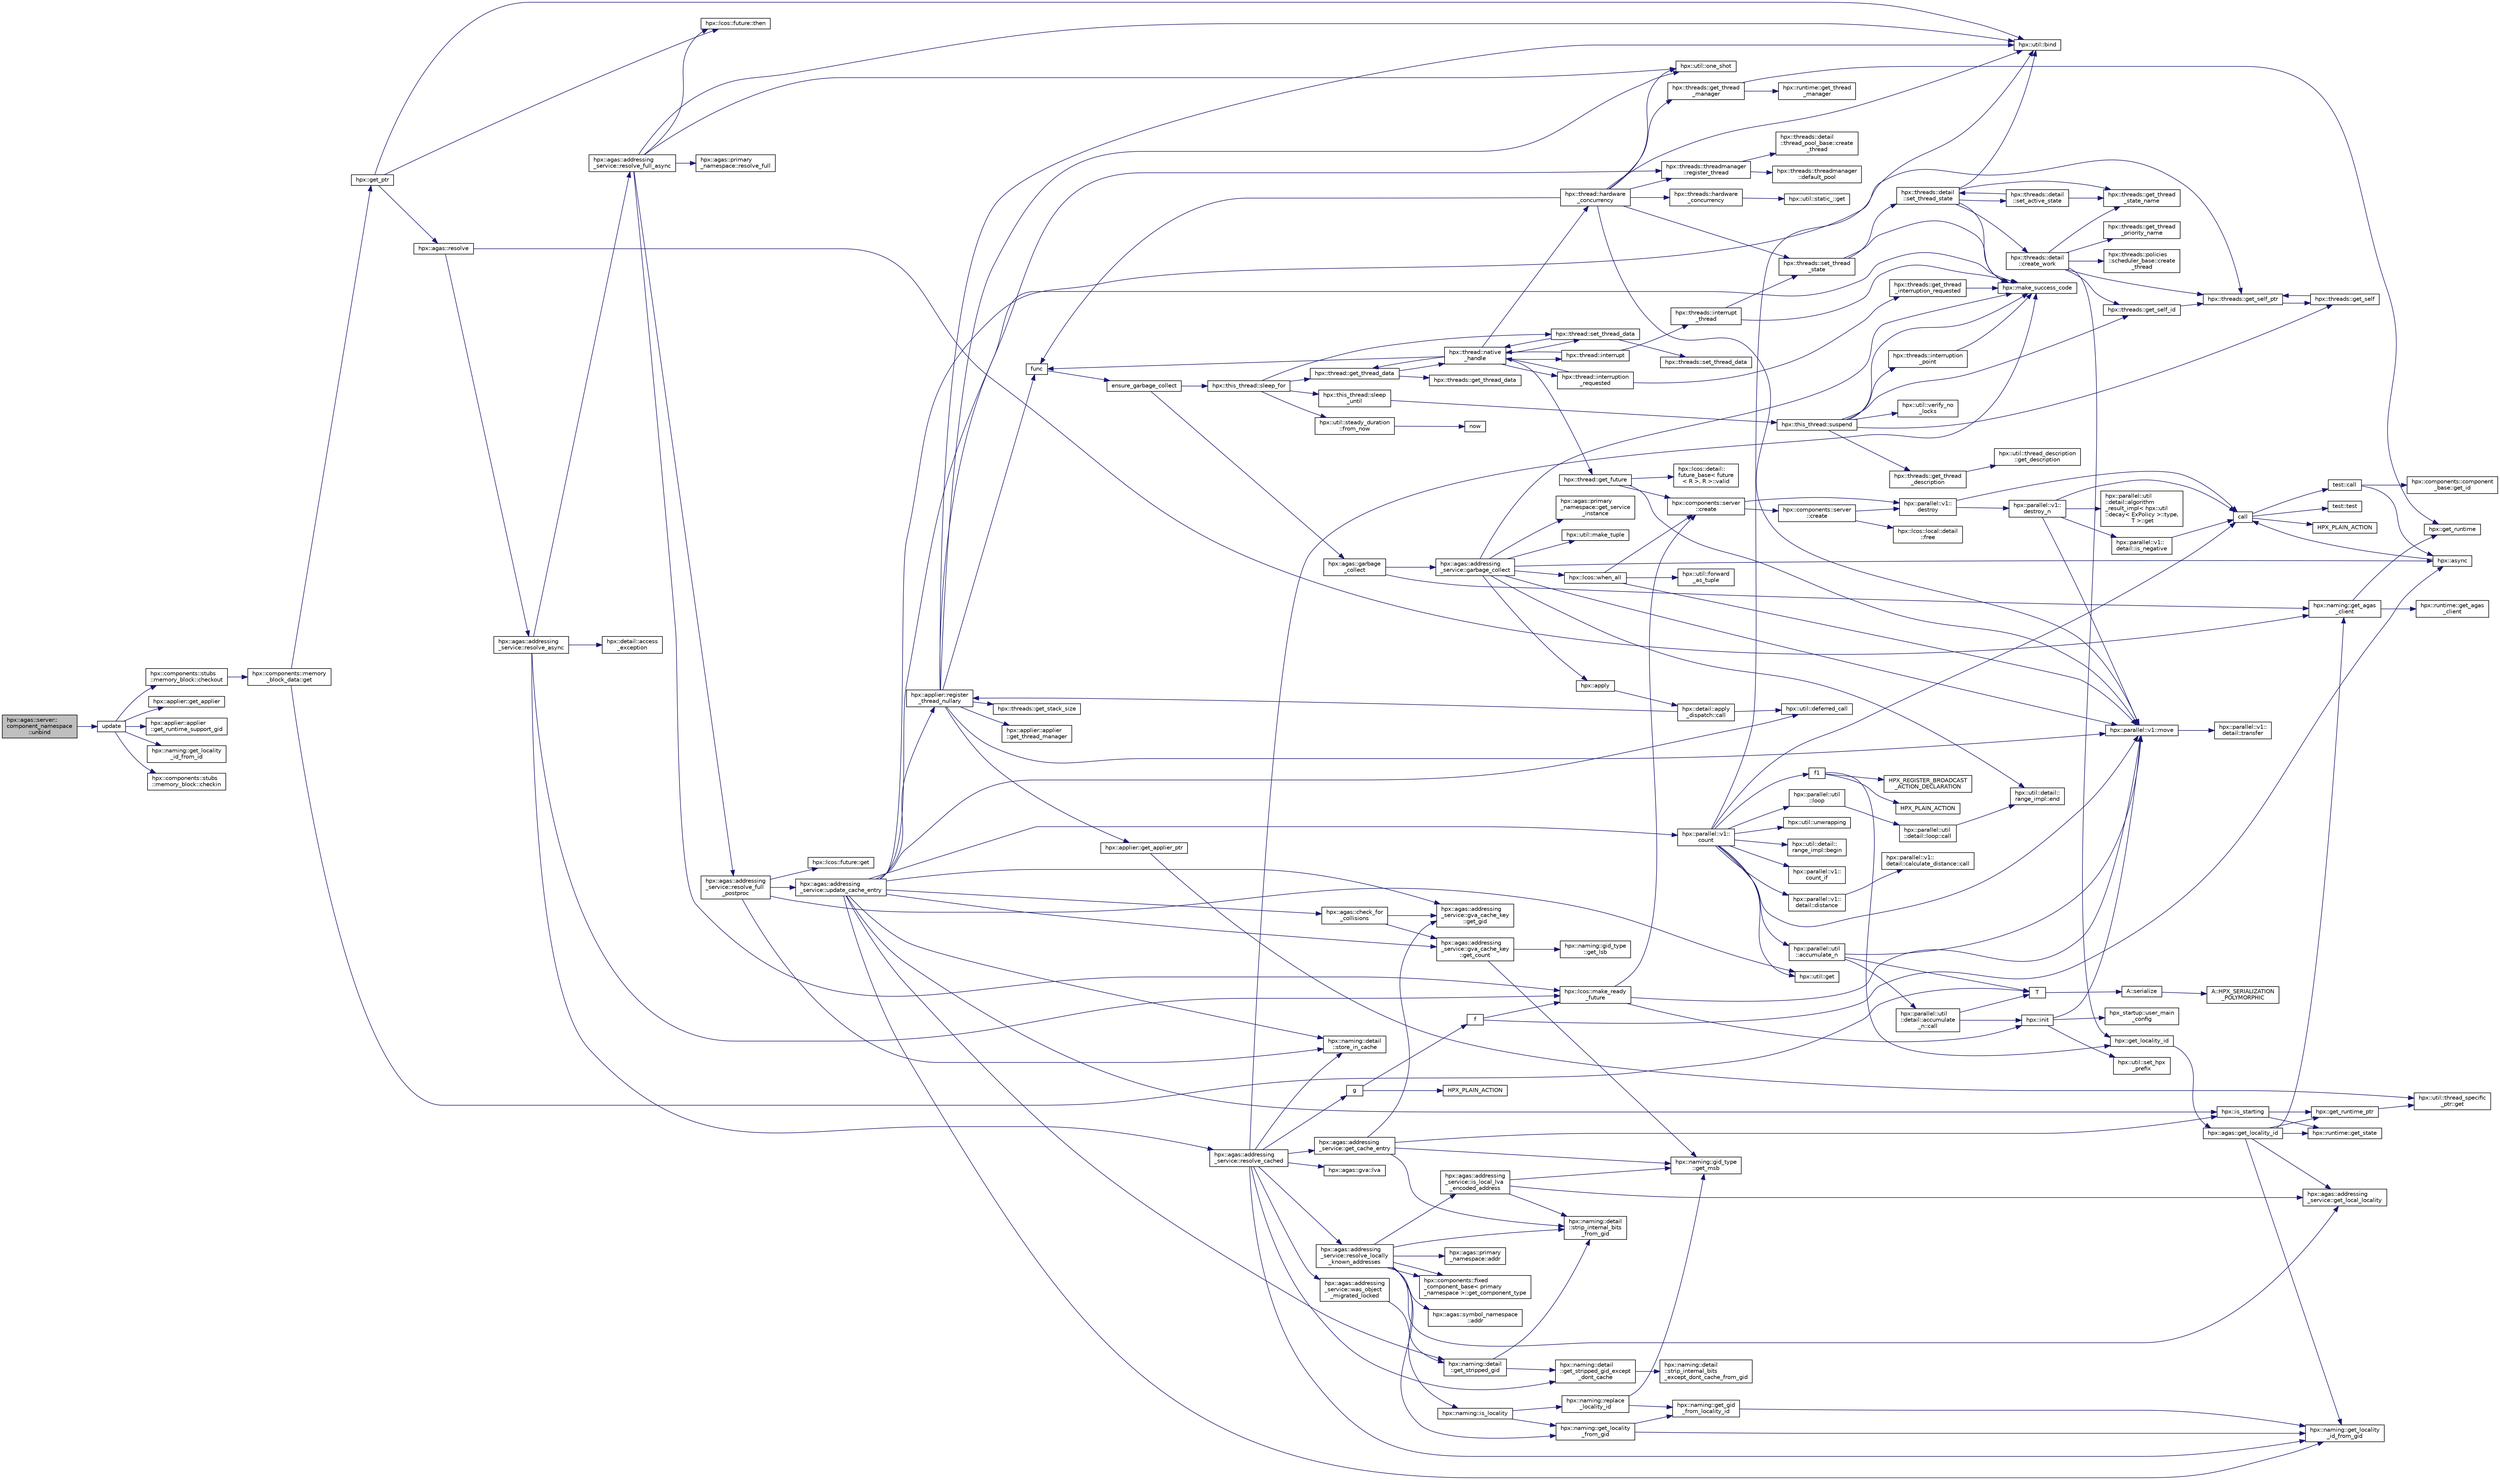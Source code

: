 digraph "hpx::agas::server::component_namespace::unbind"
{
  edge [fontname="Helvetica",fontsize="10",labelfontname="Helvetica",labelfontsize="10"];
  node [fontname="Helvetica",fontsize="10",shape=record];
  rankdir="LR";
  Node1029 [label="hpx::agas::server::\lcomponent_namespace\l::unbind",height=0.2,width=0.4,color="black", fillcolor="grey75", style="filled", fontcolor="black"];
  Node1029 -> Node1030 [color="midnightblue",fontsize="10",style="solid",fontname="Helvetica"];
  Node1030 [label="update",height=0.2,width=0.4,color="black", fillcolor="white", style="filled",URL="$d7/d8b/non__atomic__rma_8cpp.html#a1f6c9aa3449cfad360e892c9c0bb7773"];
  Node1030 -> Node1031 [color="midnightblue",fontsize="10",style="solid",fontname="Helvetica"];
  Node1031 [label="hpx::components::stubs\l::memory_block::checkout",height=0.2,width=0.4,color="black", fillcolor="white", style="filled",URL="$d2/d46/structhpx_1_1components_1_1stubs_1_1memory__block.html#a37128bbb38e0ee31010f3d06d6de4e66"];
  Node1031 -> Node1032 [color="midnightblue",fontsize="10",style="solid",fontname="Helvetica"];
  Node1032 [label="hpx::components::memory\l_block_data::get",height=0.2,width=0.4,color="black", fillcolor="white", style="filled",URL="$d5/d76/classhpx_1_1components_1_1memory__block__data.html#a97ce2f01b730d8d90d329c1642fc0b28"];
  Node1032 -> Node1033 [color="midnightblue",fontsize="10",style="solid",fontname="Helvetica"];
  Node1033 [label="T",height=0.2,width=0.4,color="black", fillcolor="white", style="filled",URL="$db/d33/polymorphic__semiintrusive__template_8cpp.html#ad187658f9cb91c1312b39ae7e896f1ea"];
  Node1033 -> Node1034 [color="midnightblue",fontsize="10",style="solid",fontname="Helvetica"];
  Node1034 [label="A::serialize",height=0.2,width=0.4,color="black", fillcolor="white", style="filled",URL="$d7/da0/struct_a.html#a5f5c287cf471e274ed9dda0da1592212"];
  Node1034 -> Node1035 [color="midnightblue",fontsize="10",style="solid",fontname="Helvetica"];
  Node1035 [label="A::HPX_SERIALIZATION\l_POLYMORPHIC",height=0.2,width=0.4,color="black", fillcolor="white", style="filled",URL="$d7/da0/struct_a.html#ada978cc156cebbafddb1f3aa4c01918c"];
  Node1032 -> Node1036 [color="midnightblue",fontsize="10",style="solid",fontname="Helvetica"];
  Node1036 [label="hpx::get_ptr",height=0.2,width=0.4,color="black", fillcolor="white", style="filled",URL="$d8/d83/namespacehpx.html#aeb814737de830a2e8e340ca052d5ebfa",tooltip="Returns a future referring to the pointer to the underlying memory of a component. "];
  Node1036 -> Node1037 [color="midnightblue",fontsize="10",style="solid",fontname="Helvetica"];
  Node1037 [label="hpx::agas::resolve",height=0.2,width=0.4,color="black", fillcolor="white", style="filled",URL="$dc/d54/namespacehpx_1_1agas.html#aa3252ce39fbc229439bb0d85875b01fb"];
  Node1037 -> Node1038 [color="midnightblue",fontsize="10",style="solid",fontname="Helvetica"];
  Node1038 [label="hpx::naming::get_agas\l_client",height=0.2,width=0.4,color="black", fillcolor="white", style="filled",URL="$d4/dc9/namespacehpx_1_1naming.html#a0408fffd5d34b620712a801b0ae3b032"];
  Node1038 -> Node1039 [color="midnightblue",fontsize="10",style="solid",fontname="Helvetica"];
  Node1039 [label="hpx::get_runtime",height=0.2,width=0.4,color="black", fillcolor="white", style="filled",URL="$d8/d83/namespacehpx.html#aef902cc6c7dd3b9fbadf34d1e850a070"];
  Node1038 -> Node1040 [color="midnightblue",fontsize="10",style="solid",fontname="Helvetica"];
  Node1040 [label="hpx::runtime::get_agas\l_client",height=0.2,width=0.4,color="black", fillcolor="white", style="filled",URL="$d0/d7b/classhpx_1_1runtime.html#aeb5dddd30d6b9861669af8ad44d1a96a"];
  Node1037 -> Node1041 [color="midnightblue",fontsize="10",style="solid",fontname="Helvetica"];
  Node1041 [label="hpx::agas::addressing\l_service::resolve_async",height=0.2,width=0.4,color="black", fillcolor="white", style="filled",URL="$db/d58/structhpx_1_1agas_1_1addressing__service.html#a3344990e7d5c255f51bf89a8fb2828eb"];
  Node1041 -> Node1042 [color="midnightblue",fontsize="10",style="solid",fontname="Helvetica"];
  Node1042 [label="hpx::lcos::make_ready\l_future",height=0.2,width=0.4,color="black", fillcolor="white", style="filled",URL="$d2/dc9/namespacehpx_1_1lcos.html#a42997564ddfde91d475b8a2cea8f53e4"];
  Node1042 -> Node1043 [color="midnightblue",fontsize="10",style="solid",fontname="Helvetica"];
  Node1043 [label="hpx::init",height=0.2,width=0.4,color="black", fillcolor="white", style="filled",URL="$d8/d83/namespacehpx.html#a3c694ea960b47c56b33351ba16e3d76b",tooltip="Main entry point for launching the HPX runtime system. "];
  Node1043 -> Node1044 [color="midnightblue",fontsize="10",style="solid",fontname="Helvetica"];
  Node1044 [label="hpx::util::set_hpx\l_prefix",height=0.2,width=0.4,color="black", fillcolor="white", style="filled",URL="$df/dad/namespacehpx_1_1util.html#ae40a23c1ba0a48d9304dcf717a95793e"];
  Node1043 -> Node1045 [color="midnightblue",fontsize="10",style="solid",fontname="Helvetica"];
  Node1045 [label="hpx_startup::user_main\l_config",height=0.2,width=0.4,color="black", fillcolor="white", style="filled",URL="$d3/dd2/namespacehpx__startup.html#aaac571d88bd3912a4225a23eb3261637"];
  Node1043 -> Node1046 [color="midnightblue",fontsize="10",style="solid",fontname="Helvetica"];
  Node1046 [label="hpx::parallel::v1::move",height=0.2,width=0.4,color="black", fillcolor="white", style="filled",URL="$db/db9/namespacehpx_1_1parallel_1_1v1.html#aa7c4ede081ce786c9d1eb1adff495cfc"];
  Node1046 -> Node1047 [color="midnightblue",fontsize="10",style="solid",fontname="Helvetica"];
  Node1047 [label="hpx::parallel::v1::\ldetail::transfer",height=0.2,width=0.4,color="black", fillcolor="white", style="filled",URL="$d2/ddd/namespacehpx_1_1parallel_1_1v1_1_1detail.html#ab1b56a05e1885ca7cc7ffa1804dd2f3c"];
  Node1042 -> Node1048 [color="midnightblue",fontsize="10",style="solid",fontname="Helvetica"];
  Node1048 [label="hpx::components::server\l::create",height=0.2,width=0.4,color="black", fillcolor="white", style="filled",URL="$d2/da2/namespacehpx_1_1components_1_1server.html#ac776c89f3d68ceb910e8cee9fa937ab4",tooltip="Create arrays of components using their default constructor. "];
  Node1048 -> Node1049 [color="midnightblue",fontsize="10",style="solid",fontname="Helvetica"];
  Node1049 [label="hpx::components::server\l::create",height=0.2,width=0.4,color="black", fillcolor="white", style="filled",URL="$d2/da2/namespacehpx_1_1components_1_1server.html#a77d26de181c97b444565e230577981bd"];
  Node1049 -> Node1050 [color="midnightblue",fontsize="10",style="solid",fontname="Helvetica"];
  Node1050 [label="hpx::lcos::local::detail\l::free",height=0.2,width=0.4,color="black", fillcolor="white", style="filled",URL="$d4/dcb/namespacehpx_1_1lcos_1_1local_1_1detail.html#a55a940f019734e9bb045dc123cd80e48"];
  Node1049 -> Node1051 [color="midnightblue",fontsize="10",style="solid",fontname="Helvetica"];
  Node1051 [label="hpx::parallel::v1::\ldestroy",height=0.2,width=0.4,color="black", fillcolor="white", style="filled",URL="$db/db9/namespacehpx_1_1parallel_1_1v1.html#acf303558375048e8a7cc9a2c2e09477f"];
  Node1051 -> Node1052 [color="midnightblue",fontsize="10",style="solid",fontname="Helvetica"];
  Node1052 [label="call",height=0.2,width=0.4,color="black", fillcolor="white", style="filled",URL="$d2/d67/promise__1620_8cpp.html#a58357f0b82bc761e1d0b9091ed563a70"];
  Node1052 -> Node1053 [color="midnightblue",fontsize="10",style="solid",fontname="Helvetica"];
  Node1053 [label="test::test",height=0.2,width=0.4,color="black", fillcolor="white", style="filled",URL="$d8/d89/structtest.html#ab42d5ece712d716b04cb3f686f297a26"];
  Node1052 -> Node1054 [color="midnightblue",fontsize="10",style="solid",fontname="Helvetica"];
  Node1054 [label="HPX_PLAIN_ACTION",height=0.2,width=0.4,color="black", fillcolor="white", style="filled",URL="$d2/d67/promise__1620_8cpp.html#ab96aab827a4b1fcaf66cfe0ba83fef23"];
  Node1052 -> Node1055 [color="midnightblue",fontsize="10",style="solid",fontname="Helvetica"];
  Node1055 [label="test::call",height=0.2,width=0.4,color="black", fillcolor="white", style="filled",URL="$d8/d89/structtest.html#aeb29e7ed6518b9426ccf1344c52620ae"];
  Node1055 -> Node1056 [color="midnightblue",fontsize="10",style="solid",fontname="Helvetica"];
  Node1056 [label="hpx::async",height=0.2,width=0.4,color="black", fillcolor="white", style="filled",URL="$d8/d83/namespacehpx.html#acb7d8e37b73b823956ce144f9a57eaa4"];
  Node1056 -> Node1052 [color="midnightblue",fontsize="10",style="solid",fontname="Helvetica"];
  Node1055 -> Node1057 [color="midnightblue",fontsize="10",style="solid",fontname="Helvetica"];
  Node1057 [label="hpx::components::component\l_base::get_id",height=0.2,width=0.4,color="black", fillcolor="white", style="filled",URL="$d2/de6/classhpx_1_1components_1_1component__base.html#a4c8fd93514039bdf01c48d66d82b19cd"];
  Node1051 -> Node1058 [color="midnightblue",fontsize="10",style="solid",fontname="Helvetica"];
  Node1058 [label="hpx::parallel::v1::\ldestroy_n",height=0.2,width=0.4,color="black", fillcolor="white", style="filled",URL="$db/db9/namespacehpx_1_1parallel_1_1v1.html#a71d0691132a300690163f5636bcd5bd3"];
  Node1058 -> Node1059 [color="midnightblue",fontsize="10",style="solid",fontname="Helvetica"];
  Node1059 [label="hpx::parallel::v1::\ldetail::is_negative",height=0.2,width=0.4,color="black", fillcolor="white", style="filled",URL="$d2/ddd/namespacehpx_1_1parallel_1_1v1_1_1detail.html#adf2e40fc4b20ad0fd442ee3118a4d527"];
  Node1059 -> Node1052 [color="midnightblue",fontsize="10",style="solid",fontname="Helvetica"];
  Node1058 -> Node1060 [color="midnightblue",fontsize="10",style="solid",fontname="Helvetica"];
  Node1060 [label="hpx::parallel::util\l::detail::algorithm\l_result_impl\< hpx::util\l::decay\< ExPolicy \>::type,\l T \>::get",height=0.2,width=0.4,color="black", fillcolor="white", style="filled",URL="$d2/d42/structhpx_1_1parallel_1_1util_1_1detail_1_1algorithm__result__impl.html#ab5b051e8ec74eff5e0e62fd63f5d377e"];
  Node1058 -> Node1046 [color="midnightblue",fontsize="10",style="solid",fontname="Helvetica"];
  Node1058 -> Node1052 [color="midnightblue",fontsize="10",style="solid",fontname="Helvetica"];
  Node1048 -> Node1051 [color="midnightblue",fontsize="10",style="solid",fontname="Helvetica"];
  Node1042 -> Node1046 [color="midnightblue",fontsize="10",style="solid",fontname="Helvetica"];
  Node1041 -> Node1061 [color="midnightblue",fontsize="10",style="solid",fontname="Helvetica"];
  Node1061 [label="hpx::agas::addressing\l_service::resolve_cached",height=0.2,width=0.4,color="black", fillcolor="white", style="filled",URL="$db/d58/structhpx_1_1agas_1_1addressing__service.html#a187ac62b4a4b7c1b98b75979357f07a9"];
  Node1061 -> Node1062 [color="midnightblue",fontsize="10",style="solid",fontname="Helvetica"];
  Node1062 [label="hpx::naming::detail\l::get_stripped_gid_except\l_dont_cache",height=0.2,width=0.4,color="black", fillcolor="white", style="filled",URL="$d5/d18/namespacehpx_1_1naming_1_1detail.html#a1ab848588112d0f7fac377a15692c9cc"];
  Node1062 -> Node1063 [color="midnightblue",fontsize="10",style="solid",fontname="Helvetica"];
  Node1063 [label="hpx::naming::detail\l::strip_internal_bits\l_except_dont_cache_from_gid",height=0.2,width=0.4,color="black", fillcolor="white", style="filled",URL="$d5/d18/namespacehpx_1_1naming_1_1detail.html#aabeb51a92376c6bfb9cf31bf9ff0c4cc"];
  Node1061 -> Node1064 [color="midnightblue",fontsize="10",style="solid",fontname="Helvetica"];
  Node1064 [label="hpx::agas::addressing\l_service::resolve_locally\l_known_addresses",height=0.2,width=0.4,color="black", fillcolor="white", style="filled",URL="$db/d58/structhpx_1_1agas_1_1addressing__service.html#afb44b2c86524b47d1431d9d66524075c"];
  Node1064 -> Node1065 [color="midnightblue",fontsize="10",style="solid",fontname="Helvetica"];
  Node1065 [label="hpx::naming::detail\l::strip_internal_bits\l_from_gid",height=0.2,width=0.4,color="black", fillcolor="white", style="filled",URL="$d5/d18/namespacehpx_1_1naming_1_1detail.html#a95cca4d4bc82a9da3e804b225b03dfaf"];
  Node1064 -> Node1066 [color="midnightblue",fontsize="10",style="solid",fontname="Helvetica"];
  Node1066 [label="hpx::agas::addressing\l_service::is_local_lva\l_encoded_address",height=0.2,width=0.4,color="black", fillcolor="white", style="filled",URL="$db/d58/structhpx_1_1agas_1_1addressing__service.html#af9469c8740aeb898ce6937e2d0e57095"];
  Node1066 -> Node1065 [color="midnightblue",fontsize="10",style="solid",fontname="Helvetica"];
  Node1066 -> Node1067 [color="midnightblue",fontsize="10",style="solid",fontname="Helvetica"];
  Node1067 [label="hpx::agas::addressing\l_service::get_local_locality",height=0.2,width=0.4,color="black", fillcolor="white", style="filled",URL="$db/d58/structhpx_1_1agas_1_1addressing__service.html#ab52c19a37c2a7a006c6c15f90ad0539c"];
  Node1066 -> Node1068 [color="midnightblue",fontsize="10",style="solid",fontname="Helvetica"];
  Node1068 [label="hpx::naming::gid_type\l::get_msb",height=0.2,width=0.4,color="black", fillcolor="white", style="filled",URL="$d3/d67/structhpx_1_1naming_1_1gid__type.html#a31d0fb49a563fb184fecaabdced4dcd9"];
  Node1064 -> Node1067 [color="midnightblue",fontsize="10",style="solid",fontname="Helvetica"];
  Node1064 -> Node1069 [color="midnightblue",fontsize="10",style="solid",fontname="Helvetica"];
  Node1069 [label="hpx::naming::is_locality",height=0.2,width=0.4,color="black", fillcolor="white", style="filled",URL="$d4/dc9/namespacehpx_1_1naming.html#a960045d29982b0fda774809643cf2be8"];
  Node1069 -> Node1070 [color="midnightblue",fontsize="10",style="solid",fontname="Helvetica"];
  Node1070 [label="hpx::naming::get_locality\l_from_gid",height=0.2,width=0.4,color="black", fillcolor="white", style="filled",URL="$d4/dc9/namespacehpx_1_1naming.html#a0b1c0ab6510a7a869fa4e3c7717748e5"];
  Node1070 -> Node1071 [color="midnightblue",fontsize="10",style="solid",fontname="Helvetica"];
  Node1071 [label="hpx::naming::get_gid\l_from_locality_id",height=0.2,width=0.4,color="black", fillcolor="white", style="filled",URL="$d4/dc9/namespacehpx_1_1naming.html#ae50a3ecdb5854b6a25a556ebc9830541"];
  Node1071 -> Node1072 [color="midnightblue",fontsize="10",style="solid",fontname="Helvetica"];
  Node1072 [label="hpx::naming::get_locality\l_id_from_gid",height=0.2,width=0.4,color="black", fillcolor="white", style="filled",URL="$d4/dc9/namespacehpx_1_1naming.html#a7fd43037784560bd04fda9b49e33529f"];
  Node1070 -> Node1072 [color="midnightblue",fontsize="10",style="solid",fontname="Helvetica"];
  Node1069 -> Node1073 [color="midnightblue",fontsize="10",style="solid",fontname="Helvetica"];
  Node1073 [label="hpx::naming::replace\l_locality_id",height=0.2,width=0.4,color="black", fillcolor="white", style="filled",URL="$d4/dc9/namespacehpx_1_1naming.html#a27ed9275dccbd5fb677b350f040c21b4"];
  Node1073 -> Node1071 [color="midnightblue",fontsize="10",style="solid",fontname="Helvetica"];
  Node1073 -> Node1068 [color="midnightblue",fontsize="10",style="solid",fontname="Helvetica"];
  Node1064 -> Node1070 [color="midnightblue",fontsize="10",style="solid",fontname="Helvetica"];
  Node1064 -> Node1074 [color="midnightblue",fontsize="10",style="solid",fontname="Helvetica"];
  Node1074 [label="hpx::agas::primary\l_namespace::addr",height=0.2,width=0.4,color="black", fillcolor="white", style="filled",URL="$d1/d43/structhpx_1_1agas_1_1primary__namespace.html#ab71d11675989acee54e82f6d1956a77c"];
  Node1064 -> Node1075 [color="midnightblue",fontsize="10",style="solid",fontname="Helvetica"];
  Node1075 [label="hpx::components::fixed\l_component_base\< primary\l_namespace \>::get_component_type",height=0.2,width=0.4,color="black", fillcolor="white", style="filled",URL="$df/dfd/classhpx_1_1components_1_1fixed__component__base.html#aa87dbc5aad4f2ee3f9b8f62c6981a8c2"];
  Node1064 -> Node1076 [color="midnightblue",fontsize="10",style="solid",fontname="Helvetica"];
  Node1076 [label="hpx::agas::symbol_namespace\l::addr",height=0.2,width=0.4,color="black", fillcolor="white", style="filled",URL="$dd/d5e/structhpx_1_1agas_1_1symbol__namespace.html#a2527957c5b5ce9c4842294c8a95d00b4"];
  Node1064 -> Node1075 [color="midnightblue",fontsize="10",style="solid",fontname="Helvetica"];
  Node1061 -> Node1077 [color="midnightblue",fontsize="10",style="solid",fontname="Helvetica"];
  Node1077 [label="hpx::make_success_code",height=0.2,width=0.4,color="black", fillcolor="white", style="filled",URL="$d8/d83/namespacehpx.html#a0e8512a8f49e2a6c8185061181419d8f",tooltip="Returns error_code(hpx::success, \"success\", mode). "];
  Node1061 -> Node1078 [color="midnightblue",fontsize="10",style="solid",fontname="Helvetica"];
  Node1078 [label="hpx::naming::detail\l::store_in_cache",height=0.2,width=0.4,color="black", fillcolor="white", style="filled",URL="$d5/d18/namespacehpx_1_1naming_1_1detail.html#a58e1ddcbd72ed4042377e11f32abf3fa"];
  Node1061 -> Node1072 [color="midnightblue",fontsize="10",style="solid",fontname="Helvetica"];
  Node1061 -> Node1079 [color="midnightblue",fontsize="10",style="solid",fontname="Helvetica"];
  Node1079 [label="hpx::agas::addressing\l_service::was_object\l_migrated_locked",height=0.2,width=0.4,color="black", fillcolor="white", style="filled",URL="$db/d58/structhpx_1_1agas_1_1addressing__service.html#aade8c179c3866b1212fe6439b586ace1",tooltip="Maintain list of migrated objects. "];
  Node1079 -> Node1080 [color="midnightblue",fontsize="10",style="solid",fontname="Helvetica"];
  Node1080 [label="hpx::naming::detail\l::get_stripped_gid",height=0.2,width=0.4,color="black", fillcolor="white", style="filled",URL="$d5/d18/namespacehpx_1_1naming_1_1detail.html#ad3a849cb7ebd5dccf9aefadccc21dd89"];
  Node1080 -> Node1065 [color="midnightblue",fontsize="10",style="solid",fontname="Helvetica"];
  Node1080 -> Node1062 [color="midnightblue",fontsize="10",style="solid",fontname="Helvetica"];
  Node1061 -> Node1081 [color="midnightblue",fontsize="10",style="solid",fontname="Helvetica"];
  Node1081 [label="g",height=0.2,width=0.4,color="black", fillcolor="white", style="filled",URL="$da/d17/cxx11__noexcept_8cpp.html#a96f5ebe659f57f5faa7343c54f8ea39a"];
  Node1081 -> Node1082 [color="midnightblue",fontsize="10",style="solid",fontname="Helvetica"];
  Node1082 [label="f",height=0.2,width=0.4,color="black", fillcolor="white", style="filled",URL="$d4/d13/async__unwrap__1037_8cpp.html#a02a6b0b4f77af9f69a841dc8262b0cd0"];
  Node1082 -> Node1056 [color="midnightblue",fontsize="10",style="solid",fontname="Helvetica"];
  Node1082 -> Node1042 [color="midnightblue",fontsize="10",style="solid",fontname="Helvetica"];
  Node1081 -> Node1083 [color="midnightblue",fontsize="10",style="solid",fontname="Helvetica"];
  Node1083 [label="HPX_PLAIN_ACTION",height=0.2,width=0.4,color="black", fillcolor="white", style="filled",URL="$d4/d13/async__unwrap__1037_8cpp.html#ab5991a65409f0229f564e4935bd7b979"];
  Node1061 -> Node1084 [color="midnightblue",fontsize="10",style="solid",fontname="Helvetica"];
  Node1084 [label="hpx::agas::addressing\l_service::get_cache_entry",height=0.2,width=0.4,color="black", fillcolor="white", style="filled",URL="$db/d58/structhpx_1_1agas_1_1addressing__service.html#aa49e358ece0734e36829a90603b51c63"];
  Node1084 -> Node1085 [color="midnightblue",fontsize="10",style="solid",fontname="Helvetica"];
  Node1085 [label="hpx::is_starting",height=0.2,width=0.4,color="black", fillcolor="white", style="filled",URL="$d8/d83/namespacehpx.html#ab3ff61647293cfe9b7c3060fee8445a5",tooltip="Test whether the runtime system is currently being started. "];
  Node1085 -> Node1086 [color="midnightblue",fontsize="10",style="solid",fontname="Helvetica"];
  Node1086 [label="hpx::get_runtime_ptr",height=0.2,width=0.4,color="black", fillcolor="white", style="filled",URL="$d8/d83/namespacehpx.html#af29daf2bb3e01b4d6495a1742b6cce64"];
  Node1086 -> Node1087 [color="midnightblue",fontsize="10",style="solid",fontname="Helvetica"];
  Node1087 [label="hpx::util::thread_specific\l_ptr::get",height=0.2,width=0.4,color="black", fillcolor="white", style="filled",URL="$d4/d4c/structhpx_1_1util_1_1thread__specific__ptr.html#a3b27d8520710478aa41d1f74206bdba9"];
  Node1085 -> Node1088 [color="midnightblue",fontsize="10",style="solid",fontname="Helvetica"];
  Node1088 [label="hpx::runtime::get_state",height=0.2,width=0.4,color="black", fillcolor="white", style="filled",URL="$d0/d7b/classhpx_1_1runtime.html#ab405f80e060dac95d624520f38b0524c"];
  Node1084 -> Node1065 [color="midnightblue",fontsize="10",style="solid",fontname="Helvetica"];
  Node1084 -> Node1068 [color="midnightblue",fontsize="10",style="solid",fontname="Helvetica"];
  Node1084 -> Node1089 [color="midnightblue",fontsize="10",style="solid",fontname="Helvetica"];
  Node1089 [label="hpx::agas::addressing\l_service::gva_cache_key\l::get_gid",height=0.2,width=0.4,color="black", fillcolor="white", style="filled",URL="$d0/d9c/structhpx_1_1agas_1_1addressing__service_1_1gva__cache__key.html#a708ed959cf225ceef95f3328a99e29ff"];
  Node1061 -> Node1090 [color="midnightblue",fontsize="10",style="solid",fontname="Helvetica"];
  Node1090 [label="hpx::agas::gva::lva",height=0.2,width=0.4,color="black", fillcolor="white", style="filled",URL="$dc/d8a/structhpx_1_1agas_1_1gva.html#aea2401483cd9320a0a8ca504e79e076b"];
  Node1041 -> Node1091 [color="midnightblue",fontsize="10",style="solid",fontname="Helvetica"];
  Node1091 [label="hpx::detail::access\l_exception",height=0.2,width=0.4,color="black", fillcolor="white", style="filled",URL="$d5/dbe/namespacehpx_1_1detail.html#ad5b3b2c9c75cdd2d75f4473c03230643"];
  Node1041 -> Node1092 [color="midnightblue",fontsize="10",style="solid",fontname="Helvetica"];
  Node1092 [label="hpx::agas::addressing\l_service::resolve_full_async",height=0.2,width=0.4,color="black", fillcolor="white", style="filled",URL="$db/d58/structhpx_1_1agas_1_1addressing__service.html#af678e6288e0f302b9c96b813a8e660ef"];
  Node1092 -> Node1042 [color="midnightblue",fontsize="10",style="solid",fontname="Helvetica"];
  Node1092 -> Node1093 [color="midnightblue",fontsize="10",style="solid",fontname="Helvetica"];
  Node1093 [label="hpx::agas::primary\l_namespace::resolve_full",height=0.2,width=0.4,color="black", fillcolor="white", style="filled",URL="$d1/d43/structhpx_1_1agas_1_1primary__namespace.html#ae7bd476e130fc743397d0d18bb161f74"];
  Node1092 -> Node1094 [color="midnightblue",fontsize="10",style="solid",fontname="Helvetica"];
  Node1094 [label="hpx::lcos::future::then",height=0.2,width=0.4,color="black", fillcolor="white", style="filled",URL="$d0/d33/classhpx_1_1lcos_1_1future.html#a17045dee172c36e208b2cbd400fa8797"];
  Node1092 -> Node1095 [color="midnightblue",fontsize="10",style="solid",fontname="Helvetica"];
  Node1095 [label="hpx::util::bind",height=0.2,width=0.4,color="black", fillcolor="white", style="filled",URL="$df/dad/namespacehpx_1_1util.html#ad844caedf82a0173d6909d910c3e48c6"];
  Node1092 -> Node1096 [color="midnightblue",fontsize="10",style="solid",fontname="Helvetica"];
  Node1096 [label="hpx::util::one_shot",height=0.2,width=0.4,color="black", fillcolor="white", style="filled",URL="$df/dad/namespacehpx_1_1util.html#a273e61be42a72415291e0ec0a4f28c7a"];
  Node1092 -> Node1097 [color="midnightblue",fontsize="10",style="solid",fontname="Helvetica"];
  Node1097 [label="hpx::agas::addressing\l_service::resolve_full\l_postproc",height=0.2,width=0.4,color="black", fillcolor="white", style="filled",URL="$db/d58/structhpx_1_1agas_1_1addressing__service.html#a9adf9683a9e200a15224e7c04f8d6339"];
  Node1097 -> Node1098 [color="midnightblue",fontsize="10",style="solid",fontname="Helvetica"];
  Node1098 [label="hpx::util::get",height=0.2,width=0.4,color="black", fillcolor="white", style="filled",URL="$df/dad/namespacehpx_1_1util.html#a5cbd3c41f03f4d4acaedaa4777e3cc02"];
  Node1097 -> Node1099 [color="midnightblue",fontsize="10",style="solid",fontname="Helvetica"];
  Node1099 [label="hpx::lcos::future::get",height=0.2,width=0.4,color="black", fillcolor="white", style="filled",URL="$d0/d33/classhpx_1_1lcos_1_1future.html#a8c28269486d5620ac48af349f17bb41c"];
  Node1097 -> Node1078 [color="midnightblue",fontsize="10",style="solid",fontname="Helvetica"];
  Node1097 -> Node1100 [color="midnightblue",fontsize="10",style="solid",fontname="Helvetica"];
  Node1100 [label="hpx::agas::addressing\l_service::update_cache_entry",height=0.2,width=0.4,color="black", fillcolor="white", style="filled",URL="$db/d58/structhpx_1_1agas_1_1addressing__service.html#ab49f7530592fc5c804c94720b8ffd61d"];
  Node1100 -> Node1077 [color="midnightblue",fontsize="10",style="solid",fontname="Helvetica"];
  Node1100 -> Node1078 [color="midnightblue",fontsize="10",style="solid",fontname="Helvetica"];
  Node1100 -> Node1080 [color="midnightblue",fontsize="10",style="solid",fontname="Helvetica"];
  Node1100 -> Node1072 [color="midnightblue",fontsize="10",style="solid",fontname="Helvetica"];
  Node1100 -> Node1101 [color="midnightblue",fontsize="10",style="solid",fontname="Helvetica"];
  Node1101 [label="hpx::threads::get_self_ptr",height=0.2,width=0.4,color="black", fillcolor="white", style="filled",URL="$d7/d28/namespacehpx_1_1threads.html#a22877ae347ad884cde3a51397dad6c53"];
  Node1101 -> Node1102 [color="midnightblue",fontsize="10",style="solid",fontname="Helvetica"];
  Node1102 [label="hpx::threads::get_self",height=0.2,width=0.4,color="black", fillcolor="white", style="filled",URL="$d7/d28/namespacehpx_1_1threads.html#a07daf4d6d29233f20d66d41ab7b5b8e8"];
  Node1102 -> Node1101 [color="midnightblue",fontsize="10",style="solid",fontname="Helvetica"];
  Node1100 -> Node1085 [color="midnightblue",fontsize="10",style="solid",fontname="Helvetica"];
  Node1100 -> Node1103 [color="midnightblue",fontsize="10",style="solid",fontname="Helvetica"];
  Node1103 [label="hpx::applier::register\l_thread_nullary",height=0.2,width=0.4,color="black", fillcolor="white", style="filled",URL="$d8/dcb/namespacehpx_1_1applier.html#a401cd1145927e58d74d1eb52aaccd936"];
  Node1103 -> Node1104 [color="midnightblue",fontsize="10",style="solid",fontname="Helvetica"];
  Node1104 [label="hpx::applier::get_applier_ptr",height=0.2,width=0.4,color="black", fillcolor="white", style="filled",URL="$d8/dcb/namespacehpx_1_1applier.html#a617483cf2b77ad3a0aa428ade7b35299"];
  Node1104 -> Node1087 [color="midnightblue",fontsize="10",style="solid",fontname="Helvetica"];
  Node1103 -> Node1105 [color="midnightblue",fontsize="10",style="solid",fontname="Helvetica"];
  Node1105 [label="func",height=0.2,width=0.4,color="black", fillcolor="white", style="filled",URL="$d8/dfd/id__type__ref__counting__1032_8cpp.html#ab811b86ea5107ffb3351fcaa29d2c652"];
  Node1105 -> Node1106 [color="midnightblue",fontsize="10",style="solid",fontname="Helvetica"];
  Node1106 [label="ensure_garbage_collect",height=0.2,width=0.4,color="black", fillcolor="white", style="filled",URL="$d8/dfd/id__type__ref__counting__1032_8cpp.html#a5264b94bf7c262ac0e521fb290d476d5"];
  Node1106 -> Node1107 [color="midnightblue",fontsize="10",style="solid",fontname="Helvetica"];
  Node1107 [label="hpx::this_thread::sleep_for",height=0.2,width=0.4,color="black", fillcolor="white", style="filled",URL="$d9/d52/namespacehpx_1_1this__thread.html#afc042a5a5fa52eef2d1d177a343435cf"];
  Node1107 -> Node1108 [color="midnightblue",fontsize="10",style="solid",fontname="Helvetica"];
  Node1108 [label="hpx::this_thread::sleep\l_until",height=0.2,width=0.4,color="black", fillcolor="white", style="filled",URL="$d9/d52/namespacehpx_1_1this__thread.html#ae12a853980115b23ff0ab8ca06622658"];
  Node1108 -> Node1109 [color="midnightblue",fontsize="10",style="solid",fontname="Helvetica"];
  Node1109 [label="hpx::this_thread::suspend",height=0.2,width=0.4,color="black", fillcolor="white", style="filled",URL="$d9/d52/namespacehpx_1_1this__thread.html#aca220026fb3014c0881d129fe31c0073"];
  Node1109 -> Node1102 [color="midnightblue",fontsize="10",style="solid",fontname="Helvetica"];
  Node1109 -> Node1110 [color="midnightblue",fontsize="10",style="solid",fontname="Helvetica"];
  Node1110 [label="hpx::threads::get_self_id",height=0.2,width=0.4,color="black", fillcolor="white", style="filled",URL="$d7/d28/namespacehpx_1_1threads.html#afafe0f900b9fac3d4ed3c747625c1cfe"];
  Node1110 -> Node1101 [color="midnightblue",fontsize="10",style="solid",fontname="Helvetica"];
  Node1109 -> Node1111 [color="midnightblue",fontsize="10",style="solid",fontname="Helvetica"];
  Node1111 [label="hpx::threads::interruption\l_point",height=0.2,width=0.4,color="black", fillcolor="white", style="filled",URL="$d7/d28/namespacehpx_1_1threads.html#ada6ec56a12b050707311d8c628089059"];
  Node1111 -> Node1077 [color="midnightblue",fontsize="10",style="solid",fontname="Helvetica"];
  Node1109 -> Node1112 [color="midnightblue",fontsize="10",style="solid",fontname="Helvetica"];
  Node1112 [label="hpx::util::verify_no\l_locks",height=0.2,width=0.4,color="black", fillcolor="white", style="filled",URL="$df/dad/namespacehpx_1_1util.html#ae0e1837ee6f09b79b26c2e788d2e9fc9"];
  Node1109 -> Node1113 [color="midnightblue",fontsize="10",style="solid",fontname="Helvetica"];
  Node1113 [label="hpx::threads::get_thread\l_description",height=0.2,width=0.4,color="black", fillcolor="white", style="filled",URL="$d7/d28/namespacehpx_1_1threads.html#a42fc18a7a680f4e8bc633a4b4c956701"];
  Node1113 -> Node1114 [color="midnightblue",fontsize="10",style="solid",fontname="Helvetica"];
  Node1114 [label="hpx::util::thread_description\l::get_description",height=0.2,width=0.4,color="black", fillcolor="white", style="filled",URL="$df/d9e/structhpx_1_1util_1_1thread__description.html#a8c834e14eca6eb228188022577f9f952"];
  Node1109 -> Node1077 [color="midnightblue",fontsize="10",style="solid",fontname="Helvetica"];
  Node1107 -> Node1115 [color="midnightblue",fontsize="10",style="solid",fontname="Helvetica"];
  Node1115 [label="hpx::util::steady_duration\l::from_now",height=0.2,width=0.4,color="black", fillcolor="white", style="filled",URL="$d9/d4f/classhpx_1_1util_1_1steady__duration.html#a0132206d767cd0f7395507b40111a153"];
  Node1115 -> Node1116 [color="midnightblue",fontsize="10",style="solid",fontname="Helvetica"];
  Node1116 [label="now",height=0.2,width=0.4,color="black", fillcolor="white", style="filled",URL="$de/db3/1d__stencil__1__omp_8cpp.html#a89e9667753dccfac455bd37a7a3a7b16"];
  Node1107 -> Node1117 [color="midnightblue",fontsize="10",style="solid",fontname="Helvetica"];
  Node1117 [label="hpx::thread::get_thread_data",height=0.2,width=0.4,color="black", fillcolor="white", style="filled",URL="$de/d9b/classhpx_1_1thread.html#a4535ef82cec3b953d2c941d20e3e3904"];
  Node1117 -> Node1118 [color="midnightblue",fontsize="10",style="solid",fontname="Helvetica"];
  Node1118 [label="hpx::threads::get_thread_data",height=0.2,width=0.4,color="black", fillcolor="white", style="filled",URL="$d7/d28/namespacehpx_1_1threads.html#a8737931ff6303807225f735b2b384ae4"];
  Node1117 -> Node1119 [color="midnightblue",fontsize="10",style="solid",fontname="Helvetica"];
  Node1119 [label="hpx::thread::native\l_handle",height=0.2,width=0.4,color="black", fillcolor="white", style="filled",URL="$de/d9b/classhpx_1_1thread.html#acf48190d264ab64c1c4ec99d0b421b5a"];
  Node1119 -> Node1120 [color="midnightblue",fontsize="10",style="solid",fontname="Helvetica"];
  Node1120 [label="hpx::thread::hardware\l_concurrency",height=0.2,width=0.4,color="black", fillcolor="white", style="filled",URL="$de/d9b/classhpx_1_1thread.html#a8e4fff210e02485ba493bc3a2a956c03"];
  Node1120 -> Node1121 [color="midnightblue",fontsize="10",style="solid",fontname="Helvetica"];
  Node1121 [label="hpx::threads::hardware\l_concurrency",height=0.2,width=0.4,color="black", fillcolor="white", style="filled",URL="$d7/d28/namespacehpx_1_1threads.html#aa8752a235478d2ad7b5ac467b63ab527"];
  Node1121 -> Node1122 [color="midnightblue",fontsize="10",style="solid",fontname="Helvetica"];
  Node1122 [label="hpx::util::static_::get",height=0.2,width=0.4,color="black", fillcolor="white", style="filled",URL="$d3/dbb/structhpx_1_1util_1_1static__.html#a2967c633948a3bf17a3b5405ef5a8318"];
  Node1120 -> Node1105 [color="midnightblue",fontsize="10",style="solid",fontname="Helvetica"];
  Node1120 -> Node1095 [color="midnightblue",fontsize="10",style="solid",fontname="Helvetica"];
  Node1120 -> Node1096 [color="midnightblue",fontsize="10",style="solid",fontname="Helvetica"];
  Node1120 -> Node1046 [color="midnightblue",fontsize="10",style="solid",fontname="Helvetica"];
  Node1120 -> Node1123 [color="midnightblue",fontsize="10",style="solid",fontname="Helvetica"];
  Node1123 [label="hpx::threads::get_thread\l_manager",height=0.2,width=0.4,color="black", fillcolor="white", style="filled",URL="$d7/d28/namespacehpx_1_1threads.html#a076973c3a53beadde7d967e22c4f6cce"];
  Node1123 -> Node1039 [color="midnightblue",fontsize="10",style="solid",fontname="Helvetica"];
  Node1123 -> Node1124 [color="midnightblue",fontsize="10",style="solid",fontname="Helvetica"];
  Node1124 [label="hpx::runtime::get_thread\l_manager",height=0.2,width=0.4,color="black", fillcolor="white", style="filled",URL="$d0/d7b/classhpx_1_1runtime.html#a865b12d57fcd44a8d3dda3e35414f563"];
  Node1120 -> Node1125 [color="midnightblue",fontsize="10",style="solid",fontname="Helvetica"];
  Node1125 [label="hpx::threads::threadmanager\l::register_thread",height=0.2,width=0.4,color="black", fillcolor="white", style="filled",URL="$d5/daa/classhpx_1_1threads_1_1threadmanager.html#a7f79c7578e08a60ca45eb276ce8133d8"];
  Node1125 -> Node1126 [color="midnightblue",fontsize="10",style="solid",fontname="Helvetica"];
  Node1126 [label="hpx::threads::threadmanager\l::default_pool",height=0.2,width=0.4,color="black", fillcolor="white", style="filled",URL="$d5/daa/classhpx_1_1threads_1_1threadmanager.html#a851f067d03b5dd1c5e6a9a6a841e05df"];
  Node1125 -> Node1127 [color="midnightblue",fontsize="10",style="solid",fontname="Helvetica"];
  Node1127 [label="hpx::threads::detail\l::thread_pool_base::create\l_thread",height=0.2,width=0.4,color="black", fillcolor="white", style="filled",URL="$de/dae/classhpx_1_1threads_1_1detail_1_1thread__pool__base.html#ad35d3779eef6f4528e62a26d71b34b34"];
  Node1120 -> Node1128 [color="midnightblue",fontsize="10",style="solid",fontname="Helvetica"];
  Node1128 [label="hpx::threads::set_thread\l_state",height=0.2,width=0.4,color="black", fillcolor="white", style="filled",URL="$d7/d28/namespacehpx_1_1threads.html#ac0690ad16ad778bcc79dcd727cc33025",tooltip="Set the thread state of the thread referenced by the thread_id id. "];
  Node1128 -> Node1077 [color="midnightblue",fontsize="10",style="solid",fontname="Helvetica"];
  Node1128 -> Node1129 [color="midnightblue",fontsize="10",style="solid",fontname="Helvetica"];
  Node1129 [label="hpx::threads::detail\l::set_thread_state",height=0.2,width=0.4,color="black", fillcolor="white", style="filled",URL="$d2/dd1/namespacehpx_1_1threads_1_1detail.html#af85ddc854c4a149bf1738eb1b111b9ab"];
  Node1129 -> Node1130 [color="midnightblue",fontsize="10",style="solid",fontname="Helvetica"];
  Node1130 [label="hpx::threads::get_thread\l_state_name",height=0.2,width=0.4,color="black", fillcolor="white", style="filled",URL="$d7/d28/namespacehpx_1_1threads.html#a26f91ea8d2195f165c033241c5cd11db"];
  Node1129 -> Node1077 [color="midnightblue",fontsize="10",style="solid",fontname="Helvetica"];
  Node1129 -> Node1095 [color="midnightblue",fontsize="10",style="solid",fontname="Helvetica"];
  Node1129 -> Node1131 [color="midnightblue",fontsize="10",style="solid",fontname="Helvetica"];
  Node1131 [label="hpx::threads::detail\l::set_active_state",height=0.2,width=0.4,color="black", fillcolor="white", style="filled",URL="$d2/dd1/namespacehpx_1_1threads_1_1detail.html#a45884a5bf04ad66a4f259231a3947e76"];
  Node1131 -> Node1130 [color="midnightblue",fontsize="10",style="solid",fontname="Helvetica"];
  Node1131 -> Node1129 [color="midnightblue",fontsize="10",style="solid",fontname="Helvetica"];
  Node1129 -> Node1132 [color="midnightblue",fontsize="10",style="solid",fontname="Helvetica"];
  Node1132 [label="hpx::threads::detail\l::create_work",height=0.2,width=0.4,color="black", fillcolor="white", style="filled",URL="$d2/dd1/namespacehpx_1_1threads_1_1detail.html#ae22384a3c1b1a1940032fad068fb54b1"];
  Node1132 -> Node1130 [color="midnightblue",fontsize="10",style="solid",fontname="Helvetica"];
  Node1132 -> Node1133 [color="midnightblue",fontsize="10",style="solid",fontname="Helvetica"];
  Node1133 [label="hpx::threads::get_thread\l_priority_name",height=0.2,width=0.4,color="black", fillcolor="white", style="filled",URL="$d7/d28/namespacehpx_1_1threads.html#a9c6b2fec0c1cf5b06ff83ce756ca6d42"];
  Node1132 -> Node1101 [color="midnightblue",fontsize="10",style="solid",fontname="Helvetica"];
  Node1132 -> Node1110 [color="midnightblue",fontsize="10",style="solid",fontname="Helvetica"];
  Node1132 -> Node1134 [color="midnightblue",fontsize="10",style="solid",fontname="Helvetica"];
  Node1134 [label="hpx::get_locality_id",height=0.2,width=0.4,color="black", fillcolor="white", style="filled",URL="$d8/d83/namespacehpx.html#a158d7c54a657bb364c1704033010697b",tooltip="Return the number of the locality this function is being called from. "];
  Node1134 -> Node1135 [color="midnightblue",fontsize="10",style="solid",fontname="Helvetica"];
  Node1135 [label="hpx::agas::get_locality_id",height=0.2,width=0.4,color="black", fillcolor="white", style="filled",URL="$dc/d54/namespacehpx_1_1agas.html#a491cc2ddecdf0f1a9129900caa6a4d3e"];
  Node1135 -> Node1086 [color="midnightblue",fontsize="10",style="solid",fontname="Helvetica"];
  Node1135 -> Node1088 [color="midnightblue",fontsize="10",style="solid",fontname="Helvetica"];
  Node1135 -> Node1038 [color="midnightblue",fontsize="10",style="solid",fontname="Helvetica"];
  Node1135 -> Node1067 [color="midnightblue",fontsize="10",style="solid",fontname="Helvetica"];
  Node1135 -> Node1072 [color="midnightblue",fontsize="10",style="solid",fontname="Helvetica"];
  Node1132 -> Node1136 [color="midnightblue",fontsize="10",style="solid",fontname="Helvetica"];
  Node1136 [label="hpx::threads::policies\l::scheduler_base::create\l_thread",height=0.2,width=0.4,color="black", fillcolor="white", style="filled",URL="$dd/d7e/structhpx_1_1threads_1_1policies_1_1scheduler__base.html#ad3b05cd7f363cc8e8410ce368c3794e0"];
  Node1119 -> Node1137 [color="midnightblue",fontsize="10",style="solid",fontname="Helvetica"];
  Node1137 [label="hpx::thread::interrupt",height=0.2,width=0.4,color="black", fillcolor="white", style="filled",URL="$de/d9b/classhpx_1_1thread.html#ac34d0d033aa743c476a79dbc2e1a8a39"];
  Node1137 -> Node1138 [color="midnightblue",fontsize="10",style="solid",fontname="Helvetica"];
  Node1138 [label="hpx::threads::interrupt\l_thread",height=0.2,width=0.4,color="black", fillcolor="white", style="filled",URL="$d7/d28/namespacehpx_1_1threads.html#a6bdda1a2aab61b9b13d274b5155d7e73"];
  Node1138 -> Node1077 [color="midnightblue",fontsize="10",style="solid",fontname="Helvetica"];
  Node1138 -> Node1128 [color="midnightblue",fontsize="10",style="solid",fontname="Helvetica"];
  Node1137 -> Node1119 [color="midnightblue",fontsize="10",style="solid",fontname="Helvetica"];
  Node1119 -> Node1139 [color="midnightblue",fontsize="10",style="solid",fontname="Helvetica"];
  Node1139 [label="hpx::thread::interruption\l_requested",height=0.2,width=0.4,color="black", fillcolor="white", style="filled",URL="$de/d9b/classhpx_1_1thread.html#a33276bb4c20bbb0b1978944e18ef71b8"];
  Node1139 -> Node1140 [color="midnightblue",fontsize="10",style="solid",fontname="Helvetica"];
  Node1140 [label="hpx::threads::get_thread\l_interruption_requested",height=0.2,width=0.4,color="black", fillcolor="white", style="filled",URL="$d7/d28/namespacehpx_1_1threads.html#ae64a7fdb8b5c8bac7be0c8282672a03b"];
  Node1140 -> Node1077 [color="midnightblue",fontsize="10",style="solid",fontname="Helvetica"];
  Node1139 -> Node1119 [color="midnightblue",fontsize="10",style="solid",fontname="Helvetica"];
  Node1119 -> Node1141 [color="midnightblue",fontsize="10",style="solid",fontname="Helvetica"];
  Node1141 [label="hpx::thread::get_future",height=0.2,width=0.4,color="black", fillcolor="white", style="filled",URL="$de/d9b/classhpx_1_1thread.html#a87fdb0d8da826366fc190ed224900a64"];
  Node1141 -> Node1142 [color="midnightblue",fontsize="10",style="solid",fontname="Helvetica"];
  Node1142 [label="hpx::lcos::detail::\lfuture_base\< future\l\< R \>, R \>::valid",height=0.2,width=0.4,color="black", fillcolor="white", style="filled",URL="$d5/dd7/classhpx_1_1lcos_1_1detail_1_1future__base.html#aaf7beb7374815614363033bd96573e75"];
  Node1141 -> Node1048 [color="midnightblue",fontsize="10",style="solid",fontname="Helvetica"];
  Node1141 -> Node1046 [color="midnightblue",fontsize="10",style="solid",fontname="Helvetica"];
  Node1119 -> Node1117 [color="midnightblue",fontsize="10",style="solid",fontname="Helvetica"];
  Node1119 -> Node1143 [color="midnightblue",fontsize="10",style="solid",fontname="Helvetica"];
  Node1143 [label="hpx::thread::set_thread_data",height=0.2,width=0.4,color="black", fillcolor="white", style="filled",URL="$de/d9b/classhpx_1_1thread.html#a7317a3cf5251f3b33c990449570d4cea"];
  Node1143 -> Node1144 [color="midnightblue",fontsize="10",style="solid",fontname="Helvetica"];
  Node1144 [label="hpx::threads::set_thread_data",height=0.2,width=0.4,color="black", fillcolor="white", style="filled",URL="$d7/d28/namespacehpx_1_1threads.html#a00a625acc149fce3ae38e4340454acf7"];
  Node1143 -> Node1119 [color="midnightblue",fontsize="10",style="solid",fontname="Helvetica"];
  Node1119 -> Node1105 [color="midnightblue",fontsize="10",style="solid",fontname="Helvetica"];
  Node1107 -> Node1143 [color="midnightblue",fontsize="10",style="solid",fontname="Helvetica"];
  Node1106 -> Node1145 [color="midnightblue",fontsize="10",style="solid",fontname="Helvetica"];
  Node1145 [label="hpx::agas::garbage\l_collect",height=0.2,width=0.4,color="black", fillcolor="white", style="filled",URL="$dc/d54/namespacehpx_1_1agas.html#a951337adc4f9bd6df00a50737468e911"];
  Node1145 -> Node1038 [color="midnightblue",fontsize="10",style="solid",fontname="Helvetica"];
  Node1145 -> Node1146 [color="midnightblue",fontsize="10",style="solid",fontname="Helvetica"];
  Node1146 [label="hpx::agas::addressing\l_service::garbage_collect",height=0.2,width=0.4,color="black", fillcolor="white", style="filled",URL="$db/d58/structhpx_1_1agas_1_1addressing__service.html#a87dcae0eacf6e62d5103ebf516d86f63"];
  Node1146 -> Node1077 [color="midnightblue",fontsize="10",style="solid",fontname="Helvetica"];
  Node1146 -> Node1147 [color="midnightblue",fontsize="10",style="solid",fontname="Helvetica"];
  Node1147 [label="hpx::agas::primary\l_namespace::get_service\l_instance",height=0.2,width=0.4,color="black", fillcolor="white", style="filled",URL="$d1/d43/structhpx_1_1agas_1_1primary__namespace.html#a7630ff0f30ff8c23b13b4672c5350e2e"];
  Node1146 -> Node1148 [color="midnightblue",fontsize="10",style="solid",fontname="Helvetica"];
  Node1148 [label="hpx::util::make_tuple",height=0.2,width=0.4,color="black", fillcolor="white", style="filled",URL="$df/dad/namespacehpx_1_1util.html#a06fa74211a987d208e013f400a9f5328"];
  Node1146 -> Node1149 [color="midnightblue",fontsize="10",style="solid",fontname="Helvetica"];
  Node1149 [label="hpx::util::detail::\lrange_impl::end",height=0.2,width=0.4,color="black", fillcolor="white", style="filled",URL="$d4/d4a/namespacehpx_1_1util_1_1detail_1_1range__impl.html#afb2ea48b0902f52ee4d8b764807b4316"];
  Node1146 -> Node1150 [color="midnightblue",fontsize="10",style="solid",fontname="Helvetica"];
  Node1150 [label="hpx::apply",height=0.2,width=0.4,color="black", fillcolor="white", style="filled",URL="$d8/d83/namespacehpx.html#aa87762f0db0731d385f3fdfdb25d59fc"];
  Node1150 -> Node1151 [color="midnightblue",fontsize="10",style="solid",fontname="Helvetica"];
  Node1151 [label="hpx::detail::apply\l_dispatch::call",height=0.2,width=0.4,color="black", fillcolor="white", style="filled",URL="$db/de8/structhpx_1_1detail_1_1apply__dispatch.html#a0755fab16d281e74bcff0f8045be9459"];
  Node1151 -> Node1103 [color="midnightblue",fontsize="10",style="solid",fontname="Helvetica"];
  Node1151 -> Node1152 [color="midnightblue",fontsize="10",style="solid",fontname="Helvetica"];
  Node1152 [label="hpx::util::deferred_call",height=0.2,width=0.4,color="black", fillcolor="white", style="filled",URL="$df/dad/namespacehpx_1_1util.html#acdded623c658a7a3436f7e76bc9d881c"];
  Node1146 -> Node1046 [color="midnightblue",fontsize="10",style="solid",fontname="Helvetica"];
  Node1146 -> Node1056 [color="midnightblue",fontsize="10",style="solid",fontname="Helvetica"];
  Node1146 -> Node1153 [color="midnightblue",fontsize="10",style="solid",fontname="Helvetica"];
  Node1153 [label="hpx::lcos::when_all",height=0.2,width=0.4,color="black", fillcolor="white", style="filled",URL="$d2/dc9/namespacehpx_1_1lcos.html#a1a6fb024d8690923fb185d5aee204d54"];
  Node1153 -> Node1154 [color="midnightblue",fontsize="10",style="solid",fontname="Helvetica"];
  Node1154 [label="hpx::util::forward\l_as_tuple",height=0.2,width=0.4,color="black", fillcolor="white", style="filled",URL="$df/dad/namespacehpx_1_1util.html#ab7c31e3f24c3302a4f67b6735a6fa597"];
  Node1153 -> Node1046 [color="midnightblue",fontsize="10",style="solid",fontname="Helvetica"];
  Node1153 -> Node1048 [color="midnightblue",fontsize="10",style="solid",fontname="Helvetica"];
  Node1103 -> Node1095 [color="midnightblue",fontsize="10",style="solid",fontname="Helvetica"];
  Node1103 -> Node1096 [color="midnightblue",fontsize="10",style="solid",fontname="Helvetica"];
  Node1103 -> Node1046 [color="midnightblue",fontsize="10",style="solid",fontname="Helvetica"];
  Node1103 -> Node1155 [color="midnightblue",fontsize="10",style="solid",fontname="Helvetica"];
  Node1155 [label="hpx::threads::get_stack_size",height=0.2,width=0.4,color="black", fillcolor="white", style="filled",URL="$d7/d28/namespacehpx_1_1threads.html#af597241b3c2785150be206737ca04aa6",tooltip="The get_stack_size function is part of the thread related API. It. "];
  Node1103 -> Node1156 [color="midnightblue",fontsize="10",style="solid",fontname="Helvetica"];
  Node1156 [label="hpx::applier::applier\l::get_thread_manager",height=0.2,width=0.4,color="black", fillcolor="white", style="filled",URL="$da/dcb/classhpx_1_1applier_1_1applier.html#acc36d583973701e573be39da97bba866",tooltip="Access the thread-manager instance associated with this applier. "];
  Node1103 -> Node1125 [color="midnightblue",fontsize="10",style="solid",fontname="Helvetica"];
  Node1100 -> Node1152 [color="midnightblue",fontsize="10",style="solid",fontname="Helvetica"];
  Node1100 -> Node1157 [color="midnightblue",fontsize="10",style="solid",fontname="Helvetica"];
  Node1157 [label="hpx::parallel::v1::\lcount",height=0.2,width=0.4,color="black", fillcolor="white", style="filled",URL="$db/db9/namespacehpx_1_1parallel_1_1v1.html#a19d058114a2bd44801aab4176b188e23"];
  Node1157 -> Node1158 [color="midnightblue",fontsize="10",style="solid",fontname="Helvetica"];
  Node1158 [label="hpx::parallel::v1::\lcount_if",height=0.2,width=0.4,color="black", fillcolor="white", style="filled",URL="$db/db9/namespacehpx_1_1parallel_1_1v1.html#ad836ff017ec208c2d6388a9b47b05ce0"];
  Node1157 -> Node1159 [color="midnightblue",fontsize="10",style="solid",fontname="Helvetica"];
  Node1159 [label="f1",height=0.2,width=0.4,color="black", fillcolor="white", style="filled",URL="$d8/d8b/broadcast_8cpp.html#a1751fbd41f2529b84514a9dbd767959a"];
  Node1159 -> Node1134 [color="midnightblue",fontsize="10",style="solid",fontname="Helvetica"];
  Node1159 -> Node1160 [color="midnightblue",fontsize="10",style="solid",fontname="Helvetica"];
  Node1160 [label="HPX_PLAIN_ACTION",height=0.2,width=0.4,color="black", fillcolor="white", style="filled",URL="$d8/d8b/broadcast_8cpp.html#a19685a0394ce6a99351f7a679f6eeefc"];
  Node1159 -> Node1161 [color="midnightblue",fontsize="10",style="solid",fontname="Helvetica"];
  Node1161 [label="HPX_REGISTER_BROADCAST\l_ACTION_DECLARATION",height=0.2,width=0.4,color="black", fillcolor="white", style="filled",URL="$d7/d38/addressing__service_8cpp.html#a573d764d9cb34eec46a4bdffcf07875f"];
  Node1157 -> Node1162 [color="midnightblue",fontsize="10",style="solid",fontname="Helvetica"];
  Node1162 [label="hpx::parallel::util\l::loop",height=0.2,width=0.4,color="black", fillcolor="white", style="filled",URL="$df/dc6/namespacehpx_1_1parallel_1_1util.html#a3f434e00f42929aac85debb8c5782213"];
  Node1162 -> Node1163 [color="midnightblue",fontsize="10",style="solid",fontname="Helvetica"];
  Node1163 [label="hpx::parallel::util\l::detail::loop::call",height=0.2,width=0.4,color="black", fillcolor="white", style="filled",URL="$da/d06/structhpx_1_1parallel_1_1util_1_1detail_1_1loop.html#a5c5e8dbda782f09cdb7bc2509e3bf09e"];
  Node1163 -> Node1149 [color="midnightblue",fontsize="10",style="solid",fontname="Helvetica"];
  Node1157 -> Node1095 [color="midnightblue",fontsize="10",style="solid",fontname="Helvetica"];
  Node1157 -> Node1046 [color="midnightblue",fontsize="10",style="solid",fontname="Helvetica"];
  Node1157 -> Node1098 [color="midnightblue",fontsize="10",style="solid",fontname="Helvetica"];
  Node1157 -> Node1052 [color="midnightblue",fontsize="10",style="solid",fontname="Helvetica"];
  Node1157 -> Node1164 [color="midnightblue",fontsize="10",style="solid",fontname="Helvetica"];
  Node1164 [label="hpx::parallel::v1::\ldetail::distance",height=0.2,width=0.4,color="black", fillcolor="white", style="filled",URL="$d2/ddd/namespacehpx_1_1parallel_1_1v1_1_1detail.html#a6bea3c6a5f470cad11f27ee6bab4a33f"];
  Node1164 -> Node1165 [color="midnightblue",fontsize="10",style="solid",fontname="Helvetica"];
  Node1165 [label="hpx::parallel::v1::\ldetail::calculate_distance::call",height=0.2,width=0.4,color="black", fillcolor="white", style="filled",URL="$db/dfa/structhpx_1_1parallel_1_1v1_1_1detail_1_1calculate__distance.html#a950a6627830a7d019ac0e734b0a447bf"];
  Node1157 -> Node1166 [color="midnightblue",fontsize="10",style="solid",fontname="Helvetica"];
  Node1166 [label="hpx::util::unwrapping",height=0.2,width=0.4,color="black", fillcolor="white", style="filled",URL="$df/dad/namespacehpx_1_1util.html#a7529d9ac687684c33403cdd1f9cef8e4"];
  Node1157 -> Node1167 [color="midnightblue",fontsize="10",style="solid",fontname="Helvetica"];
  Node1167 [label="hpx::parallel::util\l::accumulate_n",height=0.2,width=0.4,color="black", fillcolor="white", style="filled",URL="$df/dc6/namespacehpx_1_1parallel_1_1util.html#af19f9a2722f97c2247ea5d0dbb5e2d25"];
  Node1167 -> Node1168 [color="midnightblue",fontsize="10",style="solid",fontname="Helvetica"];
  Node1168 [label="hpx::parallel::util\l::detail::accumulate\l_n::call",height=0.2,width=0.4,color="black", fillcolor="white", style="filled",URL="$d8/d3b/structhpx_1_1parallel_1_1util_1_1detail_1_1accumulate__n.html#a765aceb8ab313fc92f7c4aaf70ccca8f"];
  Node1168 -> Node1043 [color="midnightblue",fontsize="10",style="solid",fontname="Helvetica"];
  Node1168 -> Node1033 [color="midnightblue",fontsize="10",style="solid",fontname="Helvetica"];
  Node1167 -> Node1046 [color="midnightblue",fontsize="10",style="solid",fontname="Helvetica"];
  Node1167 -> Node1033 [color="midnightblue",fontsize="10",style="solid",fontname="Helvetica"];
  Node1157 -> Node1169 [color="midnightblue",fontsize="10",style="solid",fontname="Helvetica"];
  Node1169 [label="hpx::util::detail::\lrange_impl::begin",height=0.2,width=0.4,color="black", fillcolor="white", style="filled",URL="$d4/d4a/namespacehpx_1_1util_1_1detail_1_1range__impl.html#a31e165df2b865cdd961f35ce938db41a"];
  Node1100 -> Node1170 [color="midnightblue",fontsize="10",style="solid",fontname="Helvetica"];
  Node1170 [label="hpx::agas::check_for\l_collisions",height=0.2,width=0.4,color="black", fillcolor="white", style="filled",URL="$dc/d54/namespacehpx_1_1agas.html#a4d42d0de49a9b04ee1dc7011f5a43b53"];
  Node1170 -> Node1089 [color="midnightblue",fontsize="10",style="solid",fontname="Helvetica"];
  Node1170 -> Node1171 [color="midnightblue",fontsize="10",style="solid",fontname="Helvetica"];
  Node1171 [label="hpx::agas::addressing\l_service::gva_cache_key\l::get_count",height=0.2,width=0.4,color="black", fillcolor="white", style="filled",URL="$d0/d9c/structhpx_1_1agas_1_1addressing__service_1_1gva__cache__key.html#a3568b745efded9c94e11f1f175928a40"];
  Node1171 -> Node1068 [color="midnightblue",fontsize="10",style="solid",fontname="Helvetica"];
  Node1171 -> Node1172 [color="midnightblue",fontsize="10",style="solid",fontname="Helvetica"];
  Node1172 [label="hpx::naming::gid_type\l::get_lsb",height=0.2,width=0.4,color="black", fillcolor="white", style="filled",URL="$d3/d67/structhpx_1_1naming_1_1gid__type.html#ad7dfeee6436c3b055ee759590b09b4a5"];
  Node1100 -> Node1089 [color="midnightblue",fontsize="10",style="solid",fontname="Helvetica"];
  Node1100 -> Node1171 [color="midnightblue",fontsize="10",style="solid",fontname="Helvetica"];
  Node1036 -> Node1094 [color="midnightblue",fontsize="10",style="solid",fontname="Helvetica"];
  Node1036 -> Node1095 [color="midnightblue",fontsize="10",style="solid",fontname="Helvetica"];
  Node1030 -> Node1173 [color="midnightblue",fontsize="10",style="solid",fontname="Helvetica"];
  Node1173 [label="hpx::applier::get_applier",height=0.2,width=0.4,color="black", fillcolor="white", style="filled",URL="$d8/dcb/namespacehpx_1_1applier.html#aba1147ab54a476403b37f20a39b1e239"];
  Node1030 -> Node1174 [color="midnightblue",fontsize="10",style="solid",fontname="Helvetica"];
  Node1174 [label="hpx::applier::applier\l::get_runtime_support_gid",height=0.2,width=0.4,color="black", fillcolor="white", style="filled",URL="$da/dcb/classhpx_1_1applier_1_1applier.html#a7736e709ace421b256997262fa7cc8f6"];
  Node1030 -> Node1175 [color="midnightblue",fontsize="10",style="solid",fontname="Helvetica"];
  Node1175 [label="hpx::naming::get_locality\l_id_from_id",height=0.2,width=0.4,color="black", fillcolor="white", style="filled",URL="$d4/dc9/namespacehpx_1_1naming.html#af568527a84c2ea192f494afa8a236e8c"];
  Node1030 -> Node1176 [color="midnightblue",fontsize="10",style="solid",fontname="Helvetica"];
  Node1176 [label="hpx::components::stubs\l::memory_block::checkin",height=0.2,width=0.4,color="black", fillcolor="white", style="filled",URL="$d2/d46/structhpx_1_1components_1_1stubs_1_1memory__block.html#a723a99c313a676b6a04fbb3ba9bfac51"];
}
